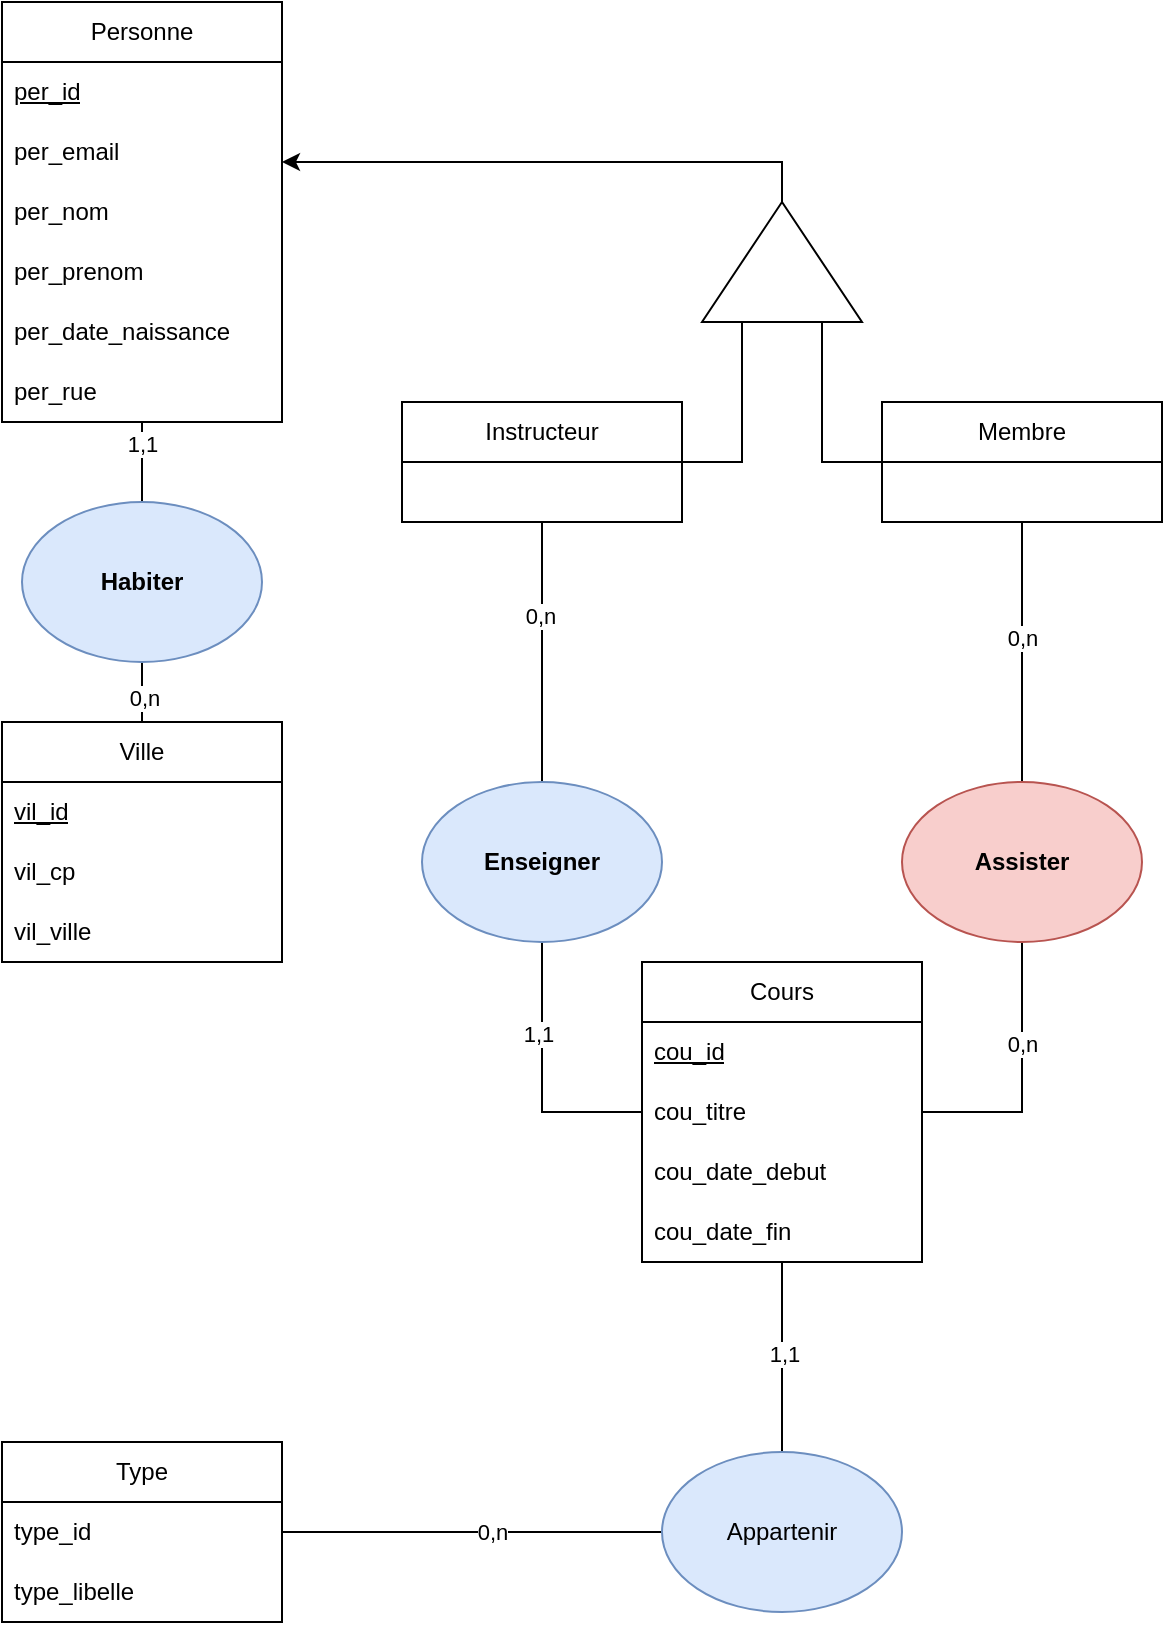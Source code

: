 <mxfile version="26.2.14">
  <diagram name="Page-1" id="Bie-GbCx_ElxEEuYqs5r">
    <mxGraphModel dx="784" dy="1102" grid="1" gridSize="10" guides="1" tooltips="1" connect="1" arrows="1" fold="1" page="1" pageScale="1" pageWidth="827" pageHeight="1169" math="0" shadow="0">
      <root>
        <mxCell id="0" />
        <mxCell id="1" parent="0" />
        <mxCell id="nPYFYZVVNCCxOU4eDc-F-31" style="edgeStyle=orthogonalEdgeStyle;rounded=0;orthogonalLoop=1;jettySize=auto;html=1;entryX=0.5;entryY=1;entryDx=0;entryDy=0;exitX=1;exitY=0.5;exitDx=0;exitDy=0;endArrow=none;startFill=0;" parent="1" source="lI-nM4l6StnNL1FtbBYX-3" target="nPYFYZVVNCCxOU4eDc-F-29" edge="1">
          <mxGeometry relative="1" as="geometry" />
        </mxCell>
        <mxCell id="nPYFYZVVNCCxOU4eDc-F-36" value="0,n" style="edgeLabel;html=1;align=center;verticalAlign=middle;resizable=0;points=[];" parent="nPYFYZVVNCCxOU4eDc-F-31" vertex="1" connectable="0">
          <mxGeometry x="0.244" relative="1" as="geometry">
            <mxPoint as="offset" />
          </mxGeometry>
        </mxCell>
        <mxCell id="nPYFYZVVNCCxOU4eDc-F-34" style="edgeStyle=orthogonalEdgeStyle;rounded=0;orthogonalLoop=1;jettySize=auto;html=1;entryX=0.5;entryY=1;entryDx=0;entryDy=0;exitX=0;exitY=0.5;exitDx=0;exitDy=0;endArrow=none;startFill=0;" parent="1" source="lI-nM4l6StnNL1FtbBYX-3" target="nPYFYZVVNCCxOU4eDc-F-32" edge="1">
          <mxGeometry relative="1" as="geometry" />
        </mxCell>
        <mxCell id="nPYFYZVVNCCxOU4eDc-F-38" value="1,1" style="edgeLabel;html=1;align=center;verticalAlign=middle;resizable=0;points=[];" parent="nPYFYZVVNCCxOU4eDc-F-34" vertex="1" connectable="0">
          <mxGeometry x="0.319" y="2" relative="1" as="geometry">
            <mxPoint as="offset" />
          </mxGeometry>
        </mxCell>
        <mxCell id="p-69gKaaISu3-fC9Yk6Q-7" style="edgeStyle=orthogonalEdgeStyle;rounded=0;orthogonalLoop=1;jettySize=auto;html=1;entryX=0.5;entryY=0;entryDx=0;entryDy=0;endArrow=none;startFill=0;" edge="1" parent="1" source="lI-nM4l6StnNL1FtbBYX-1" target="p-69gKaaISu3-fC9Yk6Q-5">
          <mxGeometry relative="1" as="geometry" />
        </mxCell>
        <mxCell id="p-69gKaaISu3-fC9Yk6Q-9" value="1,1" style="edgeLabel;html=1;align=center;verticalAlign=middle;resizable=0;points=[];" vertex="1" connectable="0" parent="p-69gKaaISu3-fC9Yk6Q-7">
          <mxGeometry x="-0.032" y="1" relative="1" as="geometry">
            <mxPoint as="offset" />
          </mxGeometry>
        </mxCell>
        <mxCell id="lI-nM4l6StnNL1FtbBYX-1" value="Cours" style="swimlane;fontStyle=0;childLayout=stackLayout;horizontal=1;startSize=30;horizontalStack=0;resizeParent=1;resizeParentMax=0;resizeLast=0;collapsible=1;marginBottom=0;whiteSpace=wrap;html=1;" parent="1" vertex="1">
          <mxGeometry x="400" y="560" width="140" height="150" as="geometry" />
        </mxCell>
        <mxCell id="lI-nM4l6StnNL1FtbBYX-2" value="&lt;u&gt;cou_id&lt;/u&gt;" style="text;strokeColor=none;fillColor=none;align=left;verticalAlign=middle;spacingLeft=4;spacingRight=4;overflow=hidden;points=[[0,0.5],[1,0.5]];portConstraint=eastwest;rotatable=0;whiteSpace=wrap;html=1;" parent="lI-nM4l6StnNL1FtbBYX-1" vertex="1">
          <mxGeometry y="30" width="140" height="30" as="geometry" />
        </mxCell>
        <mxCell id="lI-nM4l6StnNL1FtbBYX-3" value="cou_titre" style="text;strokeColor=none;fillColor=none;align=left;verticalAlign=middle;spacingLeft=4;spacingRight=4;overflow=hidden;points=[[0,0.5],[1,0.5]];portConstraint=eastwest;rotatable=0;whiteSpace=wrap;html=1;" parent="lI-nM4l6StnNL1FtbBYX-1" vertex="1">
          <mxGeometry y="60" width="140" height="30" as="geometry" />
        </mxCell>
        <mxCell id="lI-nM4l6StnNL1FtbBYX-4" value="cou_date_debut" style="text;strokeColor=none;fillColor=none;align=left;verticalAlign=middle;spacingLeft=4;spacingRight=4;overflow=hidden;points=[[0,0.5],[1,0.5]];portConstraint=eastwest;rotatable=0;whiteSpace=wrap;html=1;" parent="lI-nM4l6StnNL1FtbBYX-1" vertex="1">
          <mxGeometry y="90" width="140" height="30" as="geometry" />
        </mxCell>
        <mxCell id="lI-nM4l6StnNL1FtbBYX-5" value="cou_date_fin" style="text;strokeColor=none;fillColor=none;align=left;verticalAlign=middle;spacingLeft=4;spacingRight=4;overflow=hidden;points=[[0,0.5],[1,0.5]];portConstraint=eastwest;rotatable=0;whiteSpace=wrap;html=1;" parent="lI-nM4l6StnNL1FtbBYX-1" vertex="1">
          <mxGeometry y="120" width="140" height="30" as="geometry" />
        </mxCell>
        <mxCell id="nPYFYZVVNCCxOU4eDc-F-20" style="edgeStyle=orthogonalEdgeStyle;rounded=0;orthogonalLoop=1;jettySize=auto;html=1;entryX=0.5;entryY=1;entryDx=0;entryDy=0;endArrow=none;startFill=0;" parent="1" source="lI-nM4l6StnNL1FtbBYX-6" target="nPYFYZVVNCCxOU4eDc-F-17" edge="1">
          <mxGeometry relative="1" as="geometry" />
        </mxCell>
        <mxCell id="nPYFYZVVNCCxOU4eDc-F-22" value="0,n" style="edgeLabel;html=1;align=center;verticalAlign=middle;resizable=0;points=[];" parent="nPYFYZVVNCCxOU4eDc-F-20" vertex="1" connectable="0">
          <mxGeometry x="0.28" y="-1" relative="1" as="geometry">
            <mxPoint as="offset" />
          </mxGeometry>
        </mxCell>
        <mxCell id="lI-nM4l6StnNL1FtbBYX-6" value="Ville" style="swimlane;fontStyle=0;childLayout=stackLayout;horizontal=1;startSize=30;horizontalStack=0;resizeParent=1;resizeParentMax=0;resizeLast=0;collapsible=1;marginBottom=0;whiteSpace=wrap;html=1;" parent="1" vertex="1">
          <mxGeometry x="80" y="440" width="140" height="120" as="geometry" />
        </mxCell>
        <mxCell id="lI-nM4l6StnNL1FtbBYX-7" value="&lt;u&gt;vil_id&lt;/u&gt;" style="text;strokeColor=none;fillColor=none;align=left;verticalAlign=middle;spacingLeft=4;spacingRight=4;overflow=hidden;points=[[0,0.5],[1,0.5]];portConstraint=eastwest;rotatable=0;whiteSpace=wrap;html=1;" parent="lI-nM4l6StnNL1FtbBYX-6" vertex="1">
          <mxGeometry y="30" width="140" height="30" as="geometry" />
        </mxCell>
        <mxCell id="lI-nM4l6StnNL1FtbBYX-8" value="vil_cp" style="text;strokeColor=none;fillColor=none;align=left;verticalAlign=middle;spacingLeft=4;spacingRight=4;overflow=hidden;points=[[0,0.5],[1,0.5]];portConstraint=eastwest;rotatable=0;whiteSpace=wrap;html=1;" parent="lI-nM4l6StnNL1FtbBYX-6" vertex="1">
          <mxGeometry y="60" width="140" height="30" as="geometry" />
        </mxCell>
        <mxCell id="lI-nM4l6StnNL1FtbBYX-9" value="vil_ville" style="text;strokeColor=none;fillColor=none;align=left;verticalAlign=middle;spacingLeft=4;spacingRight=4;overflow=hidden;points=[[0,0.5],[1,0.5]];portConstraint=eastwest;rotatable=0;whiteSpace=wrap;html=1;" parent="lI-nM4l6StnNL1FtbBYX-6" vertex="1">
          <mxGeometry y="90" width="140" height="30" as="geometry" />
        </mxCell>
        <mxCell id="nPYFYZVVNCCxOU4eDc-F-19" style="edgeStyle=orthogonalEdgeStyle;rounded=0;orthogonalLoop=1;jettySize=auto;html=1;entryX=0.5;entryY=0;entryDx=0;entryDy=0;endArrow=none;startFill=0;" parent="1" source="nPYFYZVVNCCxOU4eDc-F-1" target="nPYFYZVVNCCxOU4eDc-F-17" edge="1">
          <mxGeometry relative="1" as="geometry" />
        </mxCell>
        <mxCell id="nPYFYZVVNCCxOU4eDc-F-21" value="1,1" style="edgeLabel;html=1;align=center;verticalAlign=middle;resizable=0;points=[];" parent="nPYFYZVVNCCxOU4eDc-F-19" vertex="1" connectable="0">
          <mxGeometry x="-0.45" relative="1" as="geometry">
            <mxPoint as="offset" />
          </mxGeometry>
        </mxCell>
        <mxCell id="nPYFYZVVNCCxOU4eDc-F-26" style="edgeStyle=orthogonalEdgeStyle;rounded=0;orthogonalLoop=1;jettySize=auto;html=1;endArrow=classic;startFill=0;endFill=1;exitX=1;exitY=0.5;exitDx=0;exitDy=0;" parent="1" source="nPYFYZVVNCCxOU4eDc-F-23" target="nPYFYZVVNCCxOU4eDc-F-1" edge="1">
          <mxGeometry relative="1" as="geometry">
            <Array as="points">
              <mxPoint x="470" y="160" />
            </Array>
          </mxGeometry>
        </mxCell>
        <mxCell id="nPYFYZVVNCCxOU4eDc-F-1" value="Personne" style="swimlane;fontStyle=0;childLayout=stackLayout;horizontal=1;startSize=30;horizontalStack=0;resizeParent=1;resizeParentMax=0;resizeLast=0;collapsible=1;marginBottom=0;whiteSpace=wrap;html=1;" parent="1" vertex="1">
          <mxGeometry x="80" y="80" width="140" height="210" as="geometry" />
        </mxCell>
        <mxCell id="nPYFYZVVNCCxOU4eDc-F-2" value="&lt;u&gt;per_id&lt;/u&gt;" style="text;strokeColor=none;fillColor=none;align=left;verticalAlign=middle;spacingLeft=4;spacingRight=4;overflow=hidden;points=[[0,0.5],[1,0.5]];portConstraint=eastwest;rotatable=0;whiteSpace=wrap;html=1;" parent="nPYFYZVVNCCxOU4eDc-F-1" vertex="1">
          <mxGeometry y="30" width="140" height="30" as="geometry" />
        </mxCell>
        <mxCell id="nPYFYZVVNCCxOU4eDc-F-39" value="per_email" style="text;strokeColor=none;fillColor=none;align=left;verticalAlign=middle;spacingLeft=4;spacingRight=4;overflow=hidden;points=[[0,0.5],[1,0.5]];portConstraint=eastwest;rotatable=0;whiteSpace=wrap;html=1;" parent="nPYFYZVVNCCxOU4eDc-F-1" vertex="1">
          <mxGeometry y="60" width="140" height="30" as="geometry" />
        </mxCell>
        <mxCell id="nPYFYZVVNCCxOU4eDc-F-3" value="per_nom" style="text;strokeColor=none;fillColor=none;align=left;verticalAlign=middle;spacingLeft=4;spacingRight=4;overflow=hidden;points=[[0,0.5],[1,0.5]];portConstraint=eastwest;rotatable=0;whiteSpace=wrap;html=1;" parent="nPYFYZVVNCCxOU4eDc-F-1" vertex="1">
          <mxGeometry y="90" width="140" height="30" as="geometry" />
        </mxCell>
        <mxCell id="nPYFYZVVNCCxOU4eDc-F-4" value="per_prenom" style="text;strokeColor=none;fillColor=none;align=left;verticalAlign=middle;spacingLeft=4;spacingRight=4;overflow=hidden;points=[[0,0.5],[1,0.5]];portConstraint=eastwest;rotatable=0;whiteSpace=wrap;html=1;" parent="nPYFYZVVNCCxOU4eDc-F-1" vertex="1">
          <mxGeometry y="120" width="140" height="30" as="geometry" />
        </mxCell>
        <mxCell id="nPYFYZVVNCCxOU4eDc-F-5" value="per_date_naissance" style="text;strokeColor=none;fillColor=none;align=left;verticalAlign=middle;spacingLeft=4;spacingRight=4;overflow=hidden;points=[[0,0.5],[1,0.5]];portConstraint=eastwest;rotatable=0;whiteSpace=wrap;html=1;" parent="nPYFYZVVNCCxOU4eDc-F-1" vertex="1">
          <mxGeometry y="150" width="140" height="30" as="geometry" />
        </mxCell>
        <mxCell id="nPYFYZVVNCCxOU4eDc-F-6" value="per_rue" style="text;strokeColor=none;fillColor=none;align=left;verticalAlign=middle;spacingLeft=4;spacingRight=4;overflow=hidden;points=[[0,0.5],[1,0.5]];portConstraint=eastwest;rotatable=0;whiteSpace=wrap;html=1;" parent="nPYFYZVVNCCxOU4eDc-F-1" vertex="1">
          <mxGeometry y="180" width="140" height="30" as="geometry" />
        </mxCell>
        <mxCell id="nPYFYZVVNCCxOU4eDc-F-28" style="edgeStyle=orthogonalEdgeStyle;rounded=0;orthogonalLoop=1;jettySize=auto;html=1;entryX=0;entryY=0.75;entryDx=0;entryDy=0;endArrow=none;startFill=0;" parent="1" source="nPYFYZVVNCCxOU4eDc-F-9" target="nPYFYZVVNCCxOU4eDc-F-23" edge="1">
          <mxGeometry relative="1" as="geometry" />
        </mxCell>
        <mxCell id="nPYFYZVVNCCxOU4eDc-F-30" style="edgeStyle=orthogonalEdgeStyle;rounded=0;orthogonalLoop=1;jettySize=auto;html=1;entryX=0.5;entryY=0;entryDx=0;entryDy=0;endArrow=none;startFill=0;" parent="1" source="nPYFYZVVNCCxOU4eDc-F-9" target="nPYFYZVVNCCxOU4eDc-F-29" edge="1">
          <mxGeometry relative="1" as="geometry" />
        </mxCell>
        <mxCell id="nPYFYZVVNCCxOU4eDc-F-35" value="0,n" style="edgeLabel;html=1;align=center;verticalAlign=middle;resizable=0;points=[];" parent="nPYFYZVVNCCxOU4eDc-F-30" vertex="1" connectable="0">
          <mxGeometry x="-0.114" relative="1" as="geometry">
            <mxPoint as="offset" />
          </mxGeometry>
        </mxCell>
        <mxCell id="nPYFYZVVNCCxOU4eDc-F-9" value="Membre" style="swimlane;fontStyle=0;childLayout=stackLayout;horizontal=1;startSize=30;horizontalStack=0;resizeParent=1;resizeParentMax=0;resizeLast=0;collapsible=1;marginBottom=0;whiteSpace=wrap;html=1;" parent="1" vertex="1">
          <mxGeometry x="520" y="280" width="140" height="60" as="geometry" />
        </mxCell>
        <mxCell id="nPYFYZVVNCCxOU4eDc-F-27" style="edgeStyle=orthogonalEdgeStyle;rounded=0;orthogonalLoop=1;jettySize=auto;html=1;entryX=0;entryY=0.25;entryDx=0;entryDy=0;endArrow=none;startFill=0;" parent="1" source="nPYFYZVVNCCxOU4eDc-F-13" target="nPYFYZVVNCCxOU4eDc-F-23" edge="1">
          <mxGeometry relative="1" as="geometry" />
        </mxCell>
        <mxCell id="nPYFYZVVNCCxOU4eDc-F-33" style="edgeStyle=orthogonalEdgeStyle;rounded=0;orthogonalLoop=1;jettySize=auto;html=1;entryX=0.5;entryY=0;entryDx=0;entryDy=0;endArrow=none;startFill=0;" parent="1" source="nPYFYZVVNCCxOU4eDc-F-13" target="nPYFYZVVNCCxOU4eDc-F-32" edge="1">
          <mxGeometry relative="1" as="geometry" />
        </mxCell>
        <mxCell id="nPYFYZVVNCCxOU4eDc-F-37" value="0,n" style="edgeLabel;html=1;align=center;verticalAlign=middle;resizable=0;points=[];" parent="nPYFYZVVNCCxOU4eDc-F-33" vertex="1" connectable="0">
          <mxGeometry x="-0.286" y="-1" relative="1" as="geometry">
            <mxPoint as="offset" />
          </mxGeometry>
        </mxCell>
        <mxCell id="nPYFYZVVNCCxOU4eDc-F-13" value="Instructeur" style="swimlane;fontStyle=0;childLayout=stackLayout;horizontal=1;startSize=30;horizontalStack=0;resizeParent=1;resizeParentMax=0;resizeLast=0;collapsible=1;marginBottom=0;whiteSpace=wrap;html=1;" parent="1" vertex="1">
          <mxGeometry x="280" y="280" width="140" height="60" as="geometry" />
        </mxCell>
        <mxCell id="nPYFYZVVNCCxOU4eDc-F-17" value="&lt;b&gt;Habiter&lt;/b&gt;" style="ellipse;whiteSpace=wrap;html=1;fillColor=#dae8fc;strokeColor=#6c8ebf;" parent="1" vertex="1">
          <mxGeometry x="90" y="330" width="120" height="80" as="geometry" />
        </mxCell>
        <mxCell id="nPYFYZVVNCCxOU4eDc-F-23" value="" style="triangle;whiteSpace=wrap;html=1;rotation=-90;" parent="1" vertex="1">
          <mxGeometry x="440" y="170" width="60" height="80" as="geometry" />
        </mxCell>
        <mxCell id="nPYFYZVVNCCxOU4eDc-F-29" value="&lt;b&gt;Assister&lt;/b&gt;" style="ellipse;whiteSpace=wrap;html=1;fillColor=#f8cecc;strokeColor=#b85450;" parent="1" vertex="1">
          <mxGeometry x="530" y="470" width="120" height="80" as="geometry" />
        </mxCell>
        <mxCell id="nPYFYZVVNCCxOU4eDc-F-32" value="&lt;b&gt;Enseigner&lt;/b&gt;" style="ellipse;whiteSpace=wrap;html=1;fillColor=#dae8fc;strokeColor=#6c8ebf;" parent="1" vertex="1">
          <mxGeometry x="290" y="470" width="120" height="80" as="geometry" />
        </mxCell>
        <mxCell id="p-69gKaaISu3-fC9Yk6Q-6" style="edgeStyle=orthogonalEdgeStyle;rounded=0;orthogonalLoop=1;jettySize=auto;html=1;entryX=0;entryY=0.5;entryDx=0;entryDy=0;endArrow=none;startFill=0;" edge="1" parent="1" source="p-69gKaaISu3-fC9Yk6Q-1" target="p-69gKaaISu3-fC9Yk6Q-5">
          <mxGeometry relative="1" as="geometry" />
        </mxCell>
        <mxCell id="p-69gKaaISu3-fC9Yk6Q-8" value="0,n" style="edgeLabel;html=1;align=center;verticalAlign=middle;resizable=0;points=[];" vertex="1" connectable="0" parent="p-69gKaaISu3-fC9Yk6Q-6">
          <mxGeometry x="0.105" relative="1" as="geometry">
            <mxPoint as="offset" />
          </mxGeometry>
        </mxCell>
        <mxCell id="p-69gKaaISu3-fC9Yk6Q-1" value="Type" style="swimlane;fontStyle=0;childLayout=stackLayout;horizontal=1;startSize=30;horizontalStack=0;resizeParent=1;resizeParentMax=0;resizeLast=0;collapsible=1;marginBottom=0;whiteSpace=wrap;html=1;" vertex="1" parent="1">
          <mxGeometry x="80" y="800" width="140" height="90" as="geometry" />
        </mxCell>
        <mxCell id="p-69gKaaISu3-fC9Yk6Q-2" value="type_id" style="text;strokeColor=none;fillColor=none;align=left;verticalAlign=middle;spacingLeft=4;spacingRight=4;overflow=hidden;points=[[0,0.5],[1,0.5]];portConstraint=eastwest;rotatable=0;whiteSpace=wrap;html=1;" vertex="1" parent="p-69gKaaISu3-fC9Yk6Q-1">
          <mxGeometry y="30" width="140" height="30" as="geometry" />
        </mxCell>
        <mxCell id="p-69gKaaISu3-fC9Yk6Q-3" value="type_libelle" style="text;strokeColor=none;fillColor=none;align=left;verticalAlign=middle;spacingLeft=4;spacingRight=4;overflow=hidden;points=[[0,0.5],[1,0.5]];portConstraint=eastwest;rotatable=0;whiteSpace=wrap;html=1;" vertex="1" parent="p-69gKaaISu3-fC9Yk6Q-1">
          <mxGeometry y="60" width="140" height="30" as="geometry" />
        </mxCell>
        <mxCell id="p-69gKaaISu3-fC9Yk6Q-5" value="Appartenir" style="ellipse;whiteSpace=wrap;html=1;fillColor=#dae8fc;strokeColor=#6c8ebf;" vertex="1" parent="1">
          <mxGeometry x="410" y="805" width="120" height="80" as="geometry" />
        </mxCell>
      </root>
    </mxGraphModel>
  </diagram>
</mxfile>

